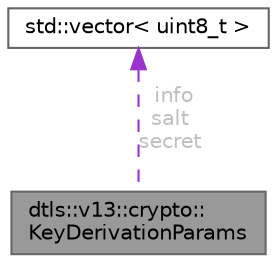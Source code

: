 digraph "dtls::v13::crypto::KeyDerivationParams"
{
 // LATEX_PDF_SIZE
  bgcolor="transparent";
  edge [fontname=Helvetica,fontsize=10,labelfontname=Helvetica,labelfontsize=10];
  node [fontname=Helvetica,fontsize=10,shape=box,height=0.2,width=0.4];
  Node1 [id="Node000001",label="dtls::v13::crypto::\lKeyDerivationParams",height=0.2,width=0.4,color="gray40", fillcolor="grey60", style="filled", fontcolor="black",tooltip="Key derivation parameters for HKDF and PBKDF2 operations."];
  Node2 -> Node1 [id="edge1_Node000001_Node000002",dir="back",color="darkorchid3",style="dashed",tooltip=" ",label=" info\nsalt\nsecret",fontcolor="grey" ];
  Node2 [id="Node000002",label="std::vector\< uint8_t \>",height=0.2,width=0.4,color="gray40", fillcolor="white", style="filled",tooltip=" "];
}
